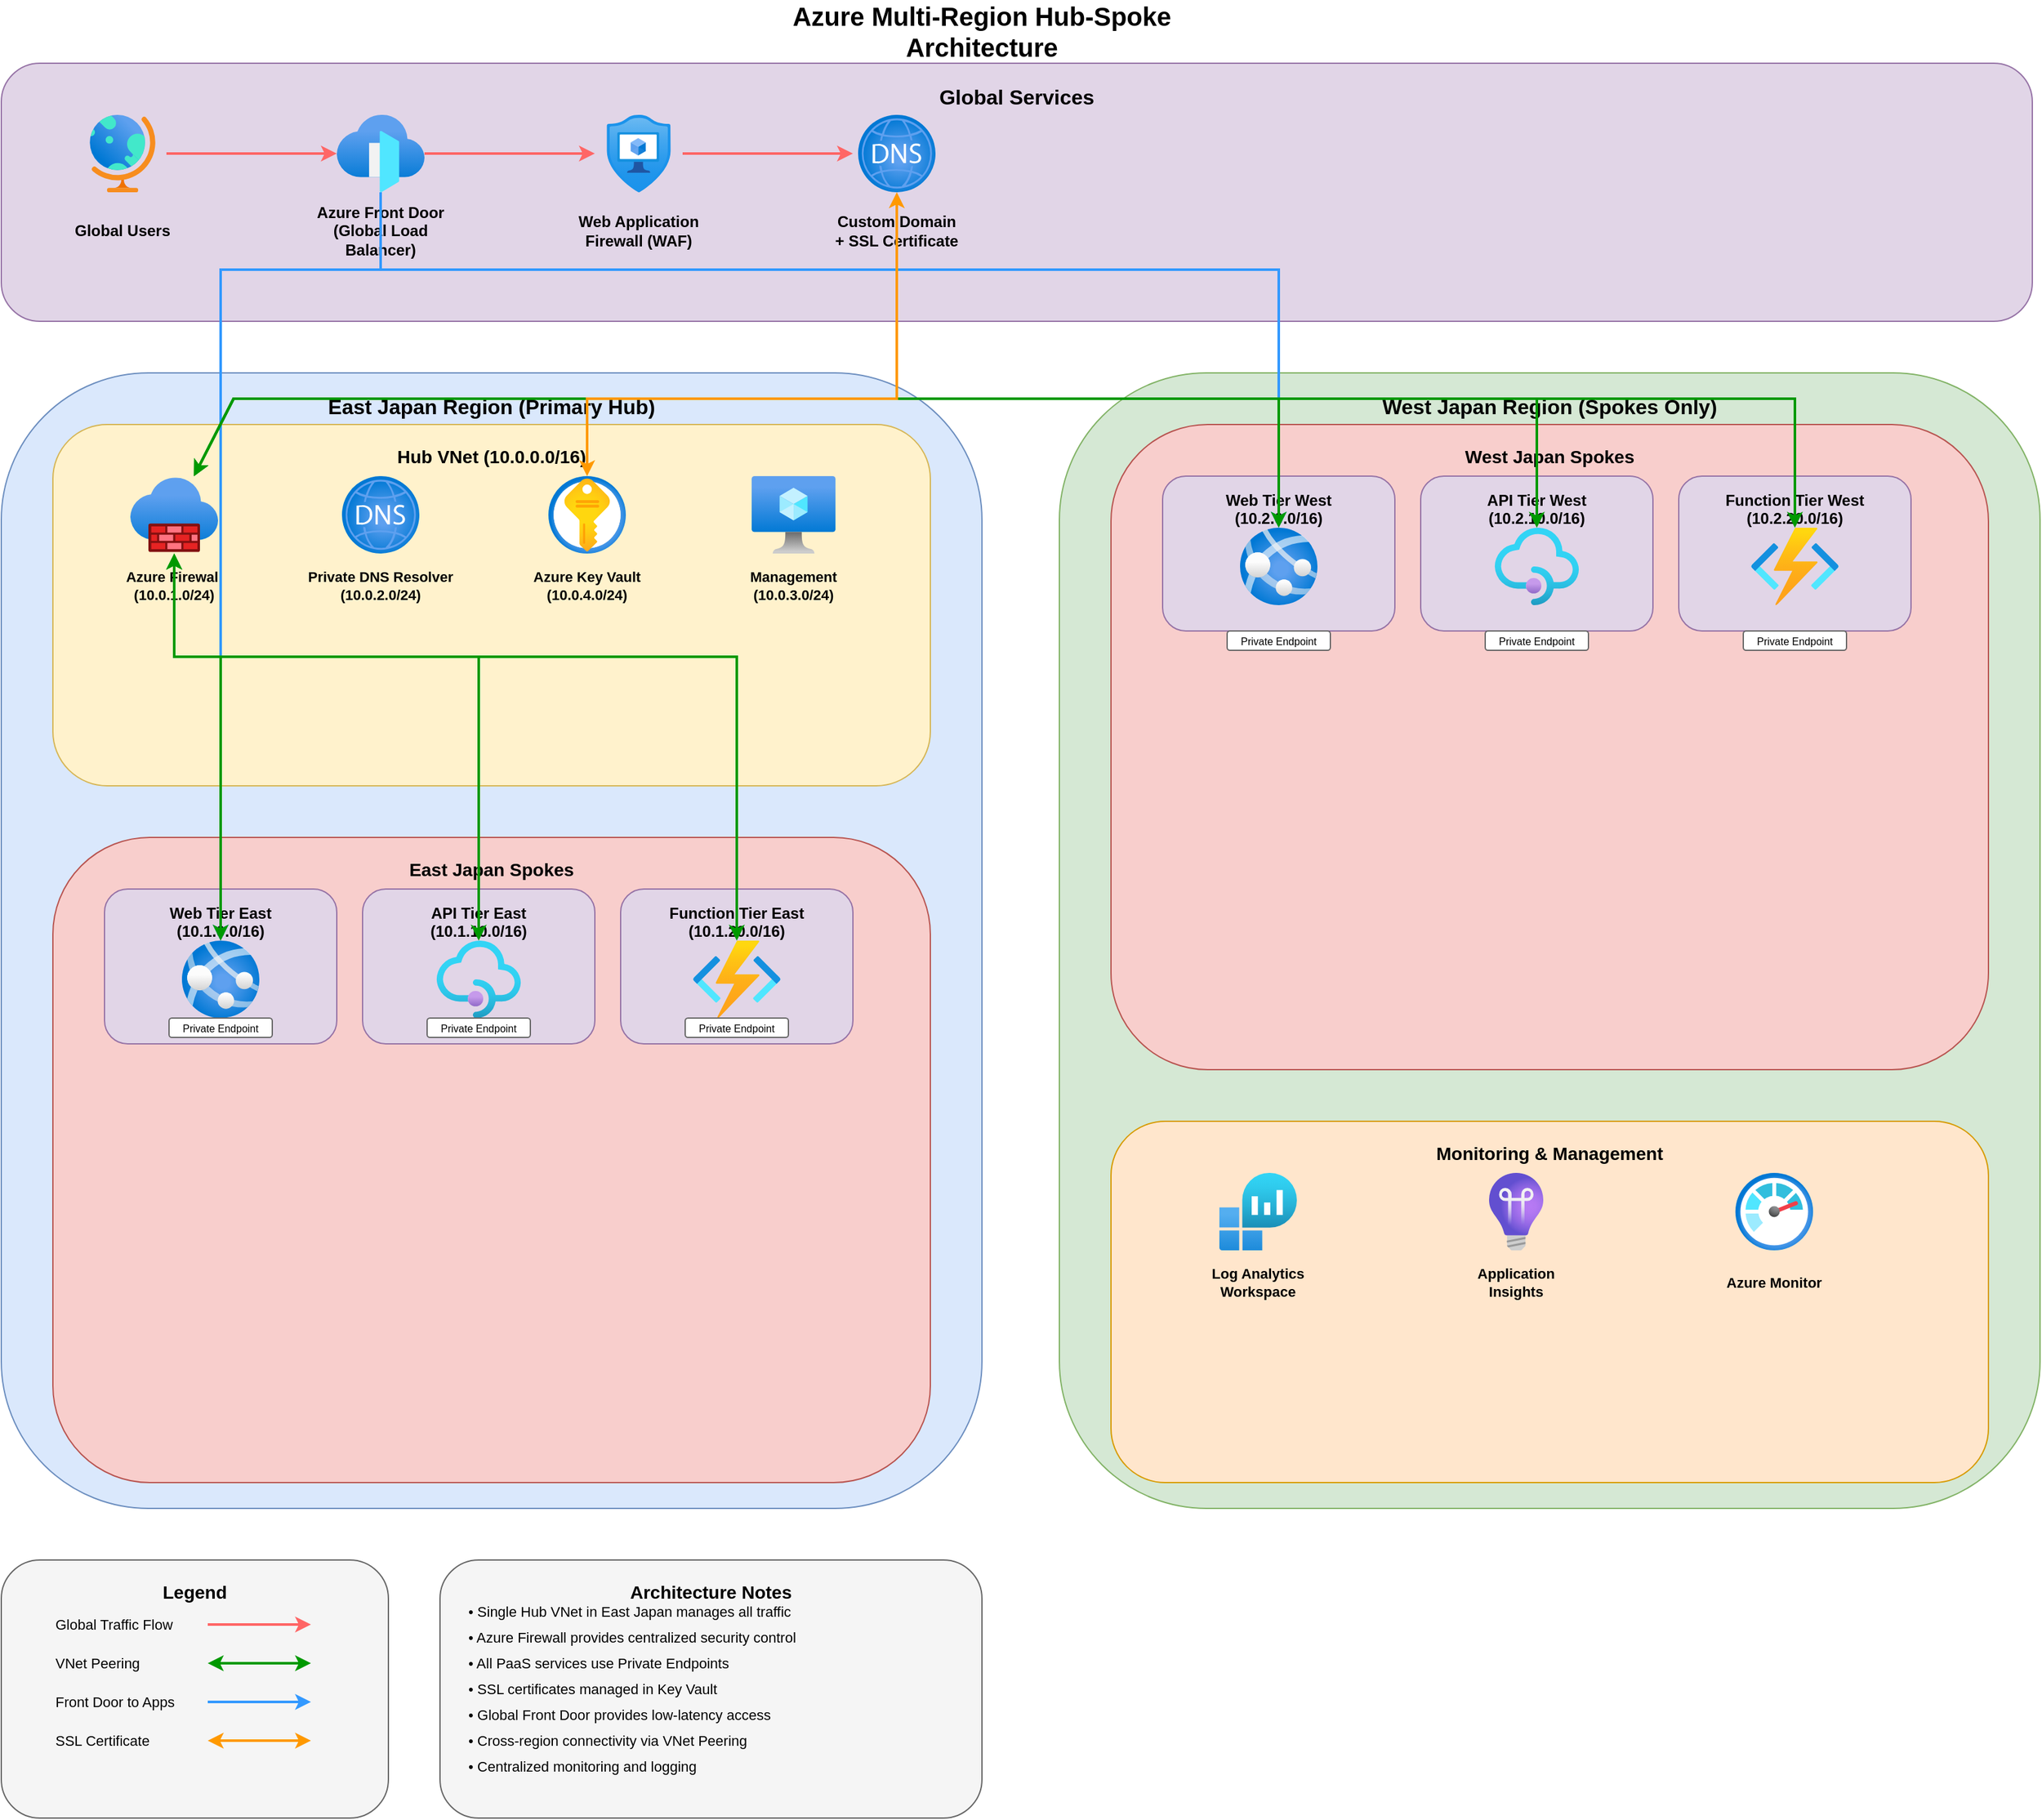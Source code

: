 <mxfile version="24.7.17">
  <diagram name="Azure Hub-Spoke Architecture" id="azure-hub-spoke">
    <mxGraphModel dx="2049" dy="1089" grid="1" gridSize="10" guides="1" tooltips="1" connect="1" arrows="1" fold="1" page="1" pageScale="1" pageWidth="1654" pageHeight="2336" math="0" shadow="0">
      <root>
        <mxCell id="0" />
        <mxCell id="1" parent="0" />
        
        <!-- Global Section -->
        <mxCell id="global-section" value="Global Services" style="rounded=1;whiteSpace=wrap;html=1;fillColor=#e1d5e7;strokeColor=#9673a6;fontSize=16;fontStyle=1;verticalAlign=top;spacingTop=10;" vertex="1" parent="1">
          <mxGeometry x="40" y="40" width="1574" height="200" as="geometry" />
        </mxCell>
        
        <!-- Azure Front Door -->
        <mxCell id="front-door" value="" style="image;aspect=fixed;html=1;points=[];align=center;fontSize=12;image=img/lib/azure2/networking/Front_Doors.svg;" vertex="1" parent="1">
          <mxGeometry x="300" y="80" width="68" height="60" as="geometry" />
        </mxCell>
        <mxCell id="front-door-label" value="Azure Front Door&#xa;(Global Load Balancer)" style="text;html=1;align=center;verticalAlign=middle;whiteSpace=wrap;rounded=0;fontSize=12;fontStyle=1;" vertex="1" parent="1">
          <mxGeometry x="270" y="150" width="128" height="40" as="geometry" />
        </mxCell>
        
        <!-- WAF -->
        <mxCell id="waf" value="" style="image;aspect=fixed;html=1;points=[];align=center;fontSize=12;image=img/lib/azure2/security/Application_Security_Groups.svg;" vertex="1" parent="1">
          <mxGeometry x="500" y="80" width="68" height="60" as="geometry" />
        </mxCell>
        <mxCell id="waf-label" value="Web Application&#xa;Firewall (WAF)" style="text;html=1;align=center;verticalAlign=middle;whiteSpace=wrap;rounded=0;fontSize=12;fontStyle=1;" vertex="1" parent="1">
          <mxGeometry x="470" y="150" width="128" height="40" as="geometry" />
        </mxCell>
        
        <!-- Custom Domain -->
        <mxCell id="custom-domain" value="" style="image;aspect=fixed;html=1;points=[];align=center;fontSize=12;image=img/lib/azure2/networking/DNS_Zones.svg;" vertex="1" parent="1">
          <mxGeometry x="700" y="80" width="68" height="60" as="geometry" />
        </mxCell>
        <mxCell id="custom-domain-label" value="Custom Domain&#xa;+ SSL Certificate" style="text;html=1;align=center;verticalAlign=middle;whiteSpace=wrap;rounded=0;fontSize=12;fontStyle=1;" vertex="1" parent="1">
          <mxGeometry x="670" y="150" width="128" height="40" as="geometry" />
        </mxCell>
        
        <!-- Internet Users -->
        <mxCell id="internet-users" value="" style="image;aspect=fixed;html=1;points=[];align=center;fontSize=12;image=img/lib/azure2/general/Globe.svg;" vertex="1" parent="1">
          <mxGeometry x="100" y="80" width="68" height="60" as="geometry" />
        </mxCell>
        <mxCell id="internet-users-label" value="Global Users" style="text;html=1;align=center;verticalAlign=middle;whiteSpace=wrap;rounded=0;fontSize=12;fontStyle=1;" vertex="1" parent="1">
          <mxGeometry x="70" y="150" width="128" height="40" as="geometry" />
        </mxCell>
        
        <!-- East Japan Region -->
        <mxCell id="east-japan-region" value="East Japan Region (Primary Hub)" style="rounded=1;whiteSpace=wrap;html=1;fillColor=#dae8fc;strokeColor=#6c8ebf;fontSize=16;fontStyle=1;verticalAlign=top;spacingTop=10;" vertex="1" parent="1">
          <mxGeometry x="40" y="280" width="760" height="880" as="geometry" />
        </mxCell>
        
        <!-- Hub VNet -->
        <mxCell id="hub-vnet" value="Hub VNet (10.0.0.0/16)" style="rounded=1;whiteSpace=wrap;html=1;fillColor=#fff2cc;strokeColor=#d6b656;fontSize=14;fontStyle=1;verticalAlign=top;spacingTop=10;" vertex="1" parent="1">
          <mxGeometry x="80" y="320" width="680" height="280" as="geometry" />
        </mxCell>
        
        <!-- Azure Firewall -->
        <mxCell id="azure-firewall" value="" style="image;aspect=fixed;html=1;points=[];align=center;fontSize=12;image=img/lib/azure2/networking/Firewalls.svg;" vertex="1" parent="1">
          <mxGeometry x="140" y="360" width="68" height="60" as="geometry" />
        </mxCell>
        <mxCell id="azure-firewall-label" value="Azure Firewall&#xa;(10.0.1.0/24)" style="text;html=1;align=center;verticalAlign=middle;whiteSpace=wrap;rounded=0;fontSize=11;fontStyle=1;" vertex="1" parent="1">
          <mxGeometry x="110" y="430" width="128" height="30" as="geometry" />
        </mxCell>
        
        <!-- Private DNS Resolver -->
        <mxCell id="dns-resolver" value="" style="image;aspect=fixed;html=1;points=[];align=center;fontSize=12;image=img/lib/azure2/networking/DNS_Zones.svg;" vertex="1" parent="1">
          <mxGeometry x="300" y="360" width="68" height="60" as="geometry" />
        </mxCell>
        <mxCell id="dns-resolver-label" value="Private DNS Resolver&#xa;(10.0.2.0/24)" style="text;html=1;align=center;verticalAlign=middle;whiteSpace=wrap;rounded=0;fontSize=11;fontStyle=1;" vertex="1" parent="1">
          <mxGeometry x="270" y="430" width="128" height="30" as="geometry" />
        </mxCell>
        
        <!-- Key Vault -->
        <mxCell id="key-vault" value="" style="image;aspect=fixed;html=1;points=[];align=center;fontSize=12;image=img/lib/azure2/security/Key_Vaults.svg;" vertex="1" parent="1">
          <mxGeometry x="460" y="360" width="68" height="60" as="geometry" />
        </mxCell>
        <mxCell id="key-vault-label" value="Azure Key Vault&#xa;(10.0.4.0/24)" style="text;html=1;align=center;verticalAlign=middle;whiteSpace=wrap;rounded=0;fontSize=11;fontStyle=1;" vertex="1" parent="1">
          <mxGeometry x="430" y="430" width="128" height="30" as="geometry" />
        </mxCell>
        
        <!-- Management Subnet -->
        <mxCell id="management" value="" style="image;aspect=fixed;html=1;points=[];align=center;fontSize=12;image=img/lib/azure2/compute/Virtual_Machine.svg;" vertex="1" parent="1">
          <mxGeometry x="620" y="360" width="68" height="60" as="geometry" />
        </mxCell>
        <mxCell id="management-label" value="Management&#xa;(10.0.3.0/24)" style="text;html=1;align=center;verticalAlign=middle;whiteSpace=wrap;rounded=0;fontSize=11;fontStyle=1;" vertex="1" parent="1">
          <mxGeometry x="590" y="430" width="128" height="30" as="geometry" />
        </mxCell>
        
        <!-- East Japan Spokes -->
        <mxCell id="east-spokes" value="East Japan Spokes" style="rounded=1;whiteSpace=wrap;html=1;fillColor=#f8cecc;strokeColor=#b85450;fontSize=14;fontStyle=1;verticalAlign=top;spacingTop=10;" vertex="1" parent="1">
          <mxGeometry x="80" y="640" width="680" height="500" as="geometry" />
        </mxCell>
        
        <!-- Web Tier East -->
        <mxCell id="web-east-vnet" value="Web Tier East&#xa;(10.1.0.0/16)" style="rounded=1;whiteSpace=wrap;html=1;fillColor=#e1d5e7;strokeColor=#9673a6;fontSize=12;fontStyle=1;verticalAlign=top;spacingTop=5;" vertex="1" parent="1">
          <mxGeometry x="120" y="680" width="180" height="120" as="geometry" />
        </mxCell>
        <mxCell id="app-service-east" value="" style="image;aspect=fixed;html=1;points=[];align=center;fontSize=12;image=img/lib/azure2/app_services/App_Services.svg;" vertex="1" parent="1">
          <mxGeometry x="176" y="720" width="68" height="60" as="geometry" />
        </mxCell>
        
        <!-- API Tier East -->
        <mxCell id="api-east-vnet" value="API Tier East&#xa;(10.1.10.0/16)" style="rounded=1;whiteSpace=wrap;html=1;fillColor=#e1d5e7;strokeColor=#9673a6;fontSize=12;fontStyle=1;verticalAlign=top;spacingTop=5;" vertex="1" parent="1">
          <mxGeometry x="320" y="680" width="180" height="120" as="geometry" />
        </mxCell>
        <mxCell id="api-mgmt-east" value="" style="image;aspect=fixed;html=1;points=[];align=center;fontSize=12;image=img/lib/azure2/app_services/API_Management_Services.svg;" vertex="1" parent="1">
          <mxGeometry x="376" y="720" width="68" height="60" as="geometry" />
        </mxCell>
        
        <!-- Function Tier East -->
        <mxCell id="function-east-vnet" value="Function Tier East&#xa;(10.1.20.0/16)" style="rounded=1;whiteSpace=wrap;html=1;fillColor=#e1d5e7;strokeColor=#9673a6;fontSize=12;fontStyle=1;verticalAlign=top;spacingTop=5;" vertex="1" parent="1">
          <mxGeometry x="520" y="680" width="180" height="120" as="geometry" />
        </mxCell>
        <mxCell id="functions-east" value="" style="image;aspect=fixed;html=1;points=[];align=center;fontSize=12;image=img/lib/azure2/compute/Function_Apps.svg;" vertex="1" parent="1">
          <mxGeometry x="576" y="720" width="68" height="60" as="geometry" />
        </mxCell>
        
        <!-- West Japan Region -->
        <mxCell id="west-japan-region" value="West Japan Region (Spokes Only)" style="rounded=1;whiteSpace=wrap;html=1;fillColor=#d5e8d4;strokeColor=#82b366;fontSize=16;fontStyle=1;verticalAlign=top;spacingTop=10;" vertex="1" parent="1">
          <mxGeometry x="860" y="280" width="760" height="880" as="geometry" />
        </mxCell>
        
        <!-- West Japan Spokes -->
        <mxCell id="west-spokes" value="West Japan Spokes" style="rounded=1;whiteSpace=wrap;html=1;fillColor=#f8cecc;strokeColor=#b85450;fontSize=14;fontStyle=1;verticalAlign=top;spacingTop=10;" vertex="1" parent="1">
          <mxGeometry x="900" y="320" width="680" height="500" as="geometry" />
        </mxCell>
        
        <!-- Web Tier West -->
        <mxCell id="web-west-vnet" value="Web Tier West&#xa;(10.2.0.0/16)" style="rounded=1;whiteSpace=wrap;html=1;fillColor=#e1d5e7;strokeColor=#9673a6;fontSize=12;fontStyle=1;verticalAlign=top;spacingTop=5;" vertex="1" parent="1">
          <mxGeometry x="940" y="360" width="180" height="120" as="geometry" />
        </mxCell>
        <mxCell id="app-service-west" value="" style="image;aspect=fixed;html=1;points=[];align=center;fontSize=12;image=img/lib/azure2/app_services/App_Services.svg;" vertex="1" parent="1">
          <mxGeometry x="996" y="400" width="68" height="60" as="geometry" />
        </mxCell>
        
        <!-- API Tier West -->
        <mxCell id="api-west-vnet" value="API Tier West&#xa;(10.2.10.0/16)" style="rounded=1;whiteSpace=wrap;html=1;fillColor=#e1d5e7;strokeColor=#9673a6;fontSize=12;fontStyle=1;verticalAlign=top;spacingTop=5;" vertex="1" parent="1">
          <mxGeometry x="1140" y="360" width="180" height="120" as="geometry" />
        </mxCell>
        <mxCell id="api-mgmt-west" value="" style="image;aspect=fixed;html=1;points=[];align=center;fontSize=12;image=img/lib/azure2/app_services/API_Management_Services.svg;" vertex="1" parent="1">
          <mxGeometry x="1196" y="400" width="68" height="60" as="geometry" />
        </mxCell>
        
        <!-- Function Tier West -->
        <mxCell id="function-west-vnet" value="Function Tier West&#xa;(10.2.20.0/16)" style="rounded=1;whiteSpace=wrap;html=1;fillColor=#e1d5e7;strokeColor=#9673a6;fontSize=12;fontStyle=1;verticalAlign=top;spacingTop=5;" vertex="1" parent="1">
          <mxGeometry x="1340" y="360" width="180" height="120" as="geometry" />
        </mxCell>
        <mxCell id="functions-west" value="" style="image;aspect=fixed;html=1;points=[];align=center;fontSize=12;image=img/lib/azure2/compute/Function_Apps.svg;" vertex="1" parent="1">
          <mxGeometry x="1396" y="400" width="68" height="60" as="geometry" />
        </mxCell>
        
        <!-- Monitoring Section -->
        <mxCell id="monitoring-section" value="Monitoring &amp; Management" style="rounded=1;whiteSpace=wrap;html=1;fillColor=#ffe6cc;strokeColor=#d79b00;fontSize=14;fontStyle=1;verticalAlign=top;spacingTop=10;" vertex="1" parent="1">
          <mxGeometry x="900" y="860" width="680" height="280" as="geometry" />
        </mxCell>
        
        <!-- Log Analytics -->
        <mxCell id="log-analytics" value="" style="image;aspect=fixed;html=1;points=[];align=center;fontSize=12;image=img/lib/azure2/analytics/Log_Analytics_Workspaces.svg;" vertex="1" parent="1">
          <mxGeometry x="980" y="900" width="68" height="60" as="geometry" />
        </mxCell>
        <mxCell id="log-analytics-label" value="Log Analytics&#xa;Workspace" style="text;html=1;align=center;verticalAlign=middle;whiteSpace=wrap;rounded=0;fontSize=11;fontStyle=1;" vertex="1" parent="1">
          <mxGeometry x="950" y="970" width="128" height="30" as="geometry" />
        </mxCell>
        
        <!-- Application Insights -->
        <mxCell id="app-insights" value="" style="image;aspect=fixed;html=1;points=[];align=center;fontSize=12;image=img/lib/azure2/devops/Application_Insights.svg;" vertex="1" parent="1">
          <mxGeometry x="1180" y="900" width="68" height="60" as="geometry" />
        </mxCell>
        <mxCell id="app-insights-label" value="Application&#xa;Insights" style="text;html=1;align=center;verticalAlign=middle;whiteSpace=wrap;rounded=0;fontSize=11;fontStyle=1;" vertex="1" parent="1">
          <mxGeometry x="1150" y="970" width="128" height="30" as="geometry" />
        </mxCell>
        
        <!-- Azure Monitor -->
        <mxCell id="azure-monitor" value="" style="image;aspect=fixed;html=1;points=[];align=center;fontSize=12;image=img/lib/azure2/management_governance/Monitor.svg;" vertex="1" parent="1">
          <mxGeometry x="1380" y="900" width="68" height="60" as="geometry" />
        </mxCell>
        <mxCell id="azure-monitor-label" value="Azure Monitor" style="text;html=1;align=center;verticalAlign=middle;whiteSpace=wrap;rounded=0;fontSize=11;fontStyle=1;" vertex="1" parent="1">
          <mxGeometry x="1350" y="970" width="128" height="30" as="geometry" />
        </mxCell>
        
        <!-- Connections -->
        
        <!-- Internet to Front Door -->
        <mxCell id="connection-1" value="" style="endArrow=classic;html=1;rounded=0;strokeWidth=2;strokeColor=#ff6666;" edge="1" parent="1" source="internet-users" target="front-door">
          <mxGeometry width="50" height="50" relative="1" as="geometry">
            <mxPoint x="200" y="120" as="sourcePoint" />
            <mxPoint x="280" y="120" as="targetPoint" />
          </mxGeometry>
        </mxCell>
        
        <!-- Front Door to WAF -->
        <mxCell id="connection-2" value="" style="endArrow=classic;html=1;rounded=0;strokeWidth=2;strokeColor=#ff6666;" edge="1" parent="1" source="front-door" target="waf">
          <mxGeometry width="50" height="50" relative="1" as="geometry">
            <mxPoint x="380" y="120" as="sourcePoint" />
            <mxPoint x="480" y="120" as="targetPoint" />
          </mxGeometry>
        </mxCell>
        
        <!-- WAF to Custom Domain -->
        <mxCell id="connection-3" value="" style="endArrow=classic;html=1;rounded=0;strokeWidth=2;strokeColor=#ff6666;" edge="1" parent="1" source="waf" target="custom-domain">
          <mxGeometry width="50" height="50" relative="1" as="geometry">
            <mxPoint x="580" y="120" as="sourcePoint" />
            <mxPoint x="680" y="120" as="targetPoint" />
          </mxGeometry>
        </mxCell>
        
        <!-- Front Door to App Services -->
        <mxCell id="connection-4" value="" style="endArrow=classic;html=1;rounded=0;strokeWidth=2;strokeColor=#3399ff;entryX=0.5;entryY=0;entryDx=0;entryDy=0;" edge="1" parent="1" source="front-door" target="app-service-east">
          <mxGeometry width="50" height="50" relative="1" as="geometry">
            <mxPoint x="334" y="200" as="sourcePoint" />
            <mxPoint x="210" y="700" as="targetPoint" />
            <Array as="points">
              <mxPoint x="334" y="200" />
              <mxPoint x="210" y="200" />
              <mxPoint x="210" y="700" />
            </Array>
          </mxGeometry>
        </mxCell>
        
        <mxCell id="connection-5" value="" style="endArrow=classic;html=1;rounded=0;strokeWidth=2;strokeColor=#3399ff;entryX=0.5;entryY=0;entryDx=0;entryDy=0;" edge="1" parent="1" source="front-door" target="app-service-west">
          <mxGeometry width="50" height="50" relative="1" as="geometry">
            <mxPoint x="334" y="200" as="sourcePoint" />
            <mxPoint x="1030" y="380" as="targetPoint" />
            <Array as="points">
              <mxPoint x="334" y="200" />
              <mxPoint x="1030" y="200" />
              <mxPoint x="1030" y="380" />
            </Array>
          </mxGeometry>
        </mxCell>
        
        <!-- Hub to Spokes connections -->
        <mxCell id="hub-to-spoke-1" value="" style="endArrow=classic;html=1;rounded=0;strokeWidth=2;strokeColor=#009900;startArrow=classic;startFill=1;" edge="1" parent="1" source="azure-firewall" target="app-service-east">
          <mxGeometry width="50" height="50" relative="1" as="geometry">
            <mxPoint x="174" y="500" as="sourcePoint" />
            <mxPoint x="210" y="700" as="targetPoint" />
            <Array as="points">
              <mxPoint x="174" y="500" />
              <mxPoint x="210" y="500" />
            </Array>
          </mxGeometry>
        </mxCell>
        
        <mxCell id="hub-to-spoke-2" value="" style="endArrow=classic;html=1;rounded=0;strokeWidth=2;strokeColor=#009900;startArrow=classic;startFill=1;" edge="1" parent="1" source="azure-firewall" target="api-mgmt-east">
          <mxGeometry width="50" height="50" relative="1" as="geometry">
            <mxPoint x="174" y="500" as="sourcePoint" />
            <mxPoint x="410" y="700" as="targetPoint" />
            <Array as="points">
              <mxPoint x="174" y="500" />
              <mxPoint x="410" y="500" />
            </Array>
          </mxGeometry>
        </mxCell>
        
        <mxCell id="hub-to-spoke-3" value="" style="endArrow=classic;html=1;rounded=0;strokeWidth=2;strokeColor=#009900;startArrow=classic;startFill=1;" edge="1" parent="1" source="azure-firewall" target="functions-east">
          <mxGeometry width="50" height="50" relative="1" as="geometry">
            <mxPoint x="174" y="500" as="sourcePoint" />
            <mxPoint x="610" y="700" as="targetPoint" />
            <Array as="points">
              <mxPoint x="174" y="500" />
              <mxPoint x="610" y="500" />
            </Array>
          </mxGeometry>
        </mxCell>
        
        <!-- Hub to West Japan Spokes -->
        <mxCell id="hub-to-west-1" value="" style="endArrow=classic;html=1;rounded=0;strokeWidth=2;strokeColor=#009900;startArrow=classic;startFill=1;" edge="1" parent="1" source="azure-firewall" target="app-service-west">
          <mxGeometry width="50" height="50" relative="1" as="geometry">
            <mxPoint x="220" y="390" as="sourcePoint" />
            <mxPoint x="1030" y="390" as="targetPoint" />
            <Array as="points">
              <mxPoint x="220" y="300" />
              <mxPoint x="1030" y="300" />
            </Array>
          </mxGeometry>
        </mxCell>
        
        <mxCell id="hub-to-west-2" value="" style="endArrow=classic;html=1;rounded=0;strokeWidth=2;strokeColor=#009900;startArrow=classic;startFill=1;" edge="1" parent="1" source="azure-firewall" target="api-mgmt-west">
          <mxGeometry width="50" height="50" relative="1" as="geometry">
            <mxPoint x="220" y="390" as="sourcePoint" />
            <mxPoint x="1230" y="390" as="targetPoint" />
            <Array as="points">
              <mxPoint x="220" y="300" />
              <mxPoint x="1230" y="300" />
            </Array>
          </mxGeometry>
        </mxCell>
        
        <mxCell id="hub-to-west-3" value="" style="endArrow=classic;html=1;rounded=0;strokeWidth=2;strokeColor=#009900;startArrow=classic;startFill=1;" edge="1" parent="1" source="azure-firewall" target="functions-west">
          <mxGeometry width="50" height="50" relative="1" as="geometry">
            <mxPoint x="220" y="390" as="sourcePoint" />
            <mxPoint x="1430" y="390" as="targetPoint" />
            <Array as="points">
              <mxPoint x="220" y="300" />
              <mxPoint x="1430" y="300" />
            </Array>
          </mxGeometry>
        </mxCell>
        
        <!-- Key Vault to Custom Domain connection -->
        <mxCell id="keyvault-connection" value="" style="endArrow=classic;html=1;rounded=0;strokeWidth=2;strokeColor=#ff9900;startArrow=classic;startFill=1;" edge="1" parent="1" source="key-vault" target="custom-domain">
          <mxGeometry width="50" height="50" relative="1" as="geometry">
            <mxPoint x="494" y="340" as="sourcePoint" />
            <mxPoint x="734" y="140" as="targetPoint" />
            <Array as="points">
              <mxPoint x="494" y="300" />
              <mxPoint x="734" y="300" />
            </Array>
          </mxGeometry>
        </mxCell>
        
        <!-- Legend -->
        <mxCell id="legend" value="Legend" style="rounded=1;whiteSpace=wrap;html=1;fillColor=#f5f5f5;strokeColor=#666666;fontSize=14;fontStyle=1;verticalAlign=top;spacingTop=10;" vertex="1" parent="1">
          <mxGeometry x="40" y="1200" width="300" height="200" as="geometry" />
        </mxCell>
        
        <mxCell id="legend-global" value="Global Traffic Flow" style="text;html=1;align=left;verticalAlign=middle;whiteSpace=wrap;rounded=0;fontSize=11;" vertex="1" parent="1">
          <mxGeometry x="80" y="1240" width="100" height="20" as="geometry" />
        </mxCell>
        <mxCell id="legend-line-1" value="" style="endArrow=classic;html=1;rounded=0;strokeWidth=2;strokeColor=#ff6666;" edge="1" parent="1">
          <mxGeometry width="50" height="50" relative="1" as="geometry">
            <mxPoint x="200" y="1250" as="sourcePoint" />
            <mxPoint x="280" y="1250" as="targetPoint" />
          </mxGeometry>
        </mxCell>
        
        <mxCell id="legend-vnet" value="VNet Peering" style="text;html=1;align=left;verticalAlign=middle;whiteSpace=wrap;rounded=0;fontSize=11;" vertex="1" parent="1">
          <mxGeometry x="80" y="1270" width="100" height="20" as="geometry" />
        </mxCell>
        <mxCell id="legend-line-2" value="" style="endArrow=classic;html=1;rounded=0;strokeWidth=2;strokeColor=#009900;startArrow=classic;startFill=1;" edge="1" parent="1">
          <mxGeometry width="50" height="50" relative="1" as="geometry">
            <mxPoint x="200" y="1280" as="sourcePoint" />
            <mxPoint x="280" y="1280" as="targetPoint" />
          </mxGeometry>
        </mxCell>
        
        <mxCell id="legend-frontend" value="Front Door to Apps" style="text;html=1;align=left;verticalAlign=middle;whiteSpace=wrap;rounded=0;fontSize=11;" vertex="1" parent="1">
          <mxGeometry x="80" y="1300" width="100" height="20" as="geometry" />
        </mxCell>
        <mxCell id="legend-line-3" value="" style="endArrow=classic;html=1;rounded=0;strokeWidth=2;strokeColor=#3399ff;" edge="1" parent="1">
          <mxGeometry width="50" height="50" relative="1" as="geometry">
            <mxPoint x="200" y="1310" as="sourcePoint" />
            <mxPoint x="280" y="1310" as="targetPoint" />
          </mxGeometry>
        </mxCell>
        
        <mxCell id="legend-ssl" value="SSL Certificate" style="text;html=1;align=left;verticalAlign=middle;whiteSpace=wrap;rounded=0;fontSize=11;" vertex="1" parent="1">
          <mxGeometry x="80" y="1330" width="100" height="20" as="geometry" />
        </mxCell>
        <mxCell id="legend-line-4" value="" style="endArrow=classic;html=1;rounded=0;strokeWidth=2;strokeColor=#ff9900;startArrow=classic;startFill=1;" edge="1" parent="1">
          <mxGeometry width="50" height="50" relative="1" as="geometry">
            <mxPoint x="200" y="1340" as="sourcePoint" />
            <mxPoint x="280" y="1340" as="targetPoint" />
          </mxGeometry>
        </mxCell>
        
        <!-- Title -->
        <mxCell id="title" value="Azure Multi-Region Hub-Spoke Architecture" style="text;html=1;align=center;verticalAlign=middle;whiteSpace=wrap;rounded=0;fontSize=20;fontStyle=1;" vertex="1" parent="1">
          <mxGeometry x="600" y="0" width="400" height="30" as="geometry" />
        </mxCell>
        
        <!-- Private Endpoint Labels -->
        <mxCell id="pe-label-1" value="Private Endpoint" style="text;html=1;align=center;verticalAlign=middle;whiteSpace=wrap;rounded=1;fontSize=8;fillColor=#ffffff;strokeColor=#666666;" vertex="1" parent="1">
          <mxGeometry x="170" y="780" width="80" height="15" as="geometry" />
        </mxCell>
        
        <mxCell id="pe-label-2" value="Private Endpoint" style="text;html=1;align=center;verticalAlign=middle;whiteSpace=wrap;rounded=1;fontSize=8;fillColor=#ffffff;strokeColor=#666666;" vertex="1" parent="1">
          <mxGeometry x="370" y="780" width="80" height="15" as="geometry" />
        </mxCell>
        
        <mxCell id="pe-label-3" value="Private Endpoint" style="text;html=1;align=center;verticalAlign=middle;whiteSpace=wrap;rounded=1;fontSize=8;fillColor=#ffffff;strokeColor=#666666;" vertex="1" parent="1">
          <mxGeometry x="570" y="780" width="80" height="15" as="geometry" />
        </mxCell>
        
        <mxCell id="pe-label-4" value="Private Endpoint" style="text;html=1;align=center;verticalAlign=middle;whiteSpace=wrap;rounded=1;fontSize=8;fillColor=#ffffff;strokeColor=#666666;" vertex="1" parent="1">
          <mxGeometry x="990" y="480" width="80" height="15" as="geometry" />
        </mxCell>
        
        <mxCell id="pe-label-5" value="Private Endpoint" style="text;html=1;align=center;verticalAlign=middle;whiteSpace=wrap;rounded=1;fontSize=8;fillColor=#ffffff;strokeColor=#666666;" vertex="1" parent="1">
          <mxGeometry x="1190" y="480" width="80" height="15" as="geometry" />
        </mxCell>
        
        <mxCell id="pe-label-6" value="Private Endpoint" style="text;html=1;align=center;verticalAlign=middle;whiteSpace=wrap;rounded=1;fontSize=8;fillColor=#ffffff;strokeColor=#666666;" vertex="1" parent="1">
          <mxGeometry x="1390" y="480" width="80" height="15" as="geometry" />
        </mxCell>
        
        <!-- Architecture Notes -->
        <mxCell id="notes" value="Architecture Notes" style="rounded=1;whiteSpace=wrap;html=1;fillColor=#f5f5f5;strokeColor=#666666;fontSize=14;fontStyle=1;verticalAlign=top;spacingTop=10;" vertex="1" parent="1">
          <mxGeometry x="380" y="1200" width="420" height="200" as="geometry" />
        </mxCell>
        
        <mxCell id="note-1" value="• Single Hub VNet in East Japan manages all traffic" style="text;html=1;align=left;verticalAlign=middle;whiteSpace=wrap;rounded=0;fontSize=11;" vertex="1" parent="1">
          <mxGeometry x="400" y="1230" width="380" height="20" as="geometry" />
        </mxCell>
        
        <mxCell id="note-2" value="• Azure Firewall provides centralized security control" style="text;html=1;align=left;verticalAlign=middle;whiteSpace=wrap;rounded=0;fontSize=11;" vertex="1" parent="1">
          <mxGeometry x="400" y="1250" width="380" height="20" as="geometry" />
        </mxCell>
        
        <mxCell id="note-3" value="• All PaaS services use Private Endpoints" style="text;html=1;align=left;verticalAlign=middle;whiteSpace=wrap;rounded=0;fontSize=11;" vertex="1" parent="1">
          <mxGeometry x="400" y="1270" width="380" height="20" as="geometry" />
        </mxCell>
        
        <mxCell id="note-4" value="• SSL certificates managed in Key Vault" style="text;html=1;align=left;verticalAlign=middle;whiteSpace=wrap;rounded=0;fontSize=11;" vertex="1" parent="1">
          <mxGeometry x="400" y="1290" width="380" height="20" as="geometry" />
        </mxCell>
        
        <mxCell id="note-5" value="• Global Front Door provides low-latency access" style="text;html=1;align=left;verticalAlign=middle;whiteSpace=wrap;rounded=0;fontSize=11;" vertex="1" parent="1">
          <mxGeometry x="400" y="1310" width="380" height="20" as="geometry" />
        </mxCell>
        
        <mxCell id="note-6" value="• Cross-region connectivity via VNet Peering" style="text;html=1;align=left;verticalAlign=middle;whiteSpace=wrap;rounded=0;fontSize=11;" vertex="1" parent="1">
          <mxGeometry x="400" y="1330" width="380" height="20" as="geometry" />
        </mxCell>
        
        <mxCell id="note-7" value="• Centralized monitoring and logging" style="text;html=1;align=left;verticalAlign=middle;whiteSpace=wrap;rounded=0;fontSize=11;" vertex="1" parent="1">
          <mxGeometry x="400" y="1350" width="380" height="20" as="geometry" />
        </mxCell>
      </root>
    </mxGraphModel>
  </diagram>
</mxfile>

